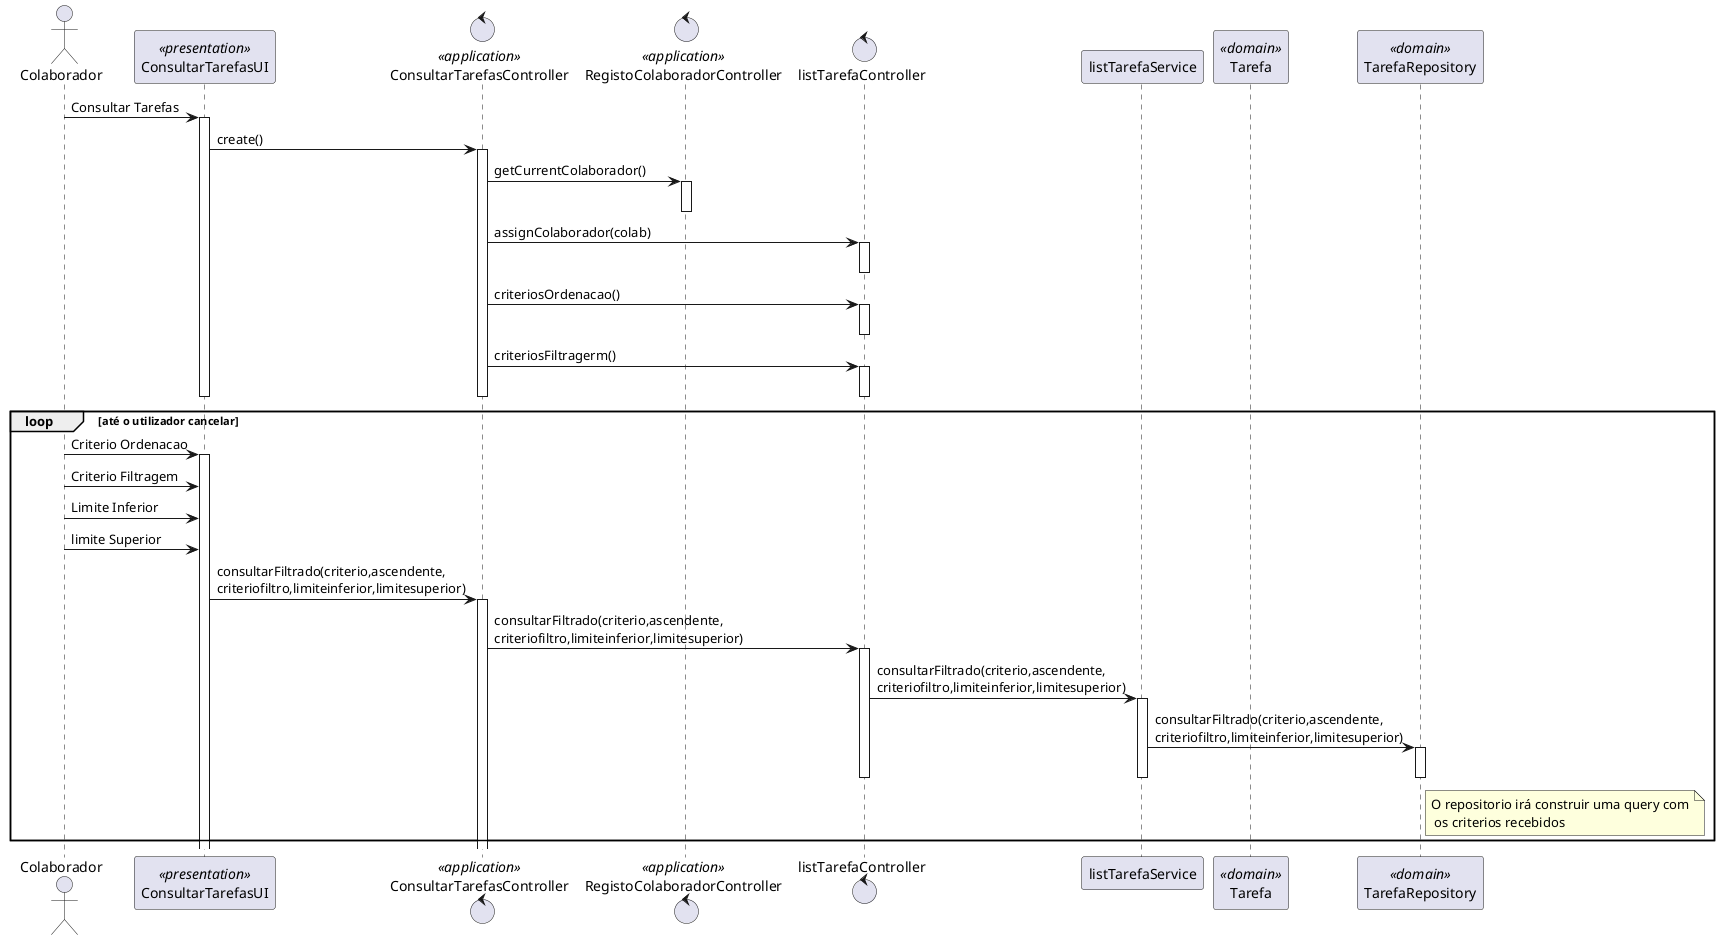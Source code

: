 @startuml

actor "Colaborador" as COLAB
participant ConsultarTarefasUI as UI <<presentation>>
control ConsultarTarefasController as Controller <<application>>
control RegistoColaboradorController as ColabController <<application>>
control listTarefaController as listController
participant listTarefaService as listTarefa
participant Tarefa as Tarefa <<domain>>
participant TarefaRepository as repo <<domain>>


COLAB->UI: Consultar Tarefas
activate UI
UI-> Controller: create()
activate Controller
Controller -> ColabController: getCurrentColaborador()
activate ColabController
deactivate ColabController
Controller -> listController: assignColaborador(colab)
activate listController
deactivate listController
Controller -> listController: criteriosOrdenacao()
activate listController
deactivate listController
Controller -> listController: criteriosFiltragerm()
activate listController
deactivate listController
deactivate Controller
deactivate UI

loop até o utilizador cancelar
COLAB->UI: Criterio Ordenacao
activate UI
COLAB->UI: Criterio Filtragem
COLAB->UI: Limite Inferior
COLAB->UI: limite Superior
UI-> Controller: consultarFiltrado(criterio,ascendente,\ncriteriofiltro,limiteinferior,limitesuperior)
activate Controller
Controller-> listController: consultarFiltrado(criterio,ascendente,\ncriteriofiltro,limiteinferior,limitesuperior)
activate listController
listController -> listTarefa: consultarFiltrado(criterio,ascendente,\ncriteriofiltro,limiteinferior,limitesuperior)
activate listTarefa
listTarefa -> repo: consultarFiltrado(criterio,ascendente,\ncriteriofiltro,limiteinferior,limitesuperior)
activate repo
deactivate repo
deactivate listTarefa
deactivate listController
note right of repo: O repositorio irá construir uma query com\n os criterios recebidos
end


@enduml
